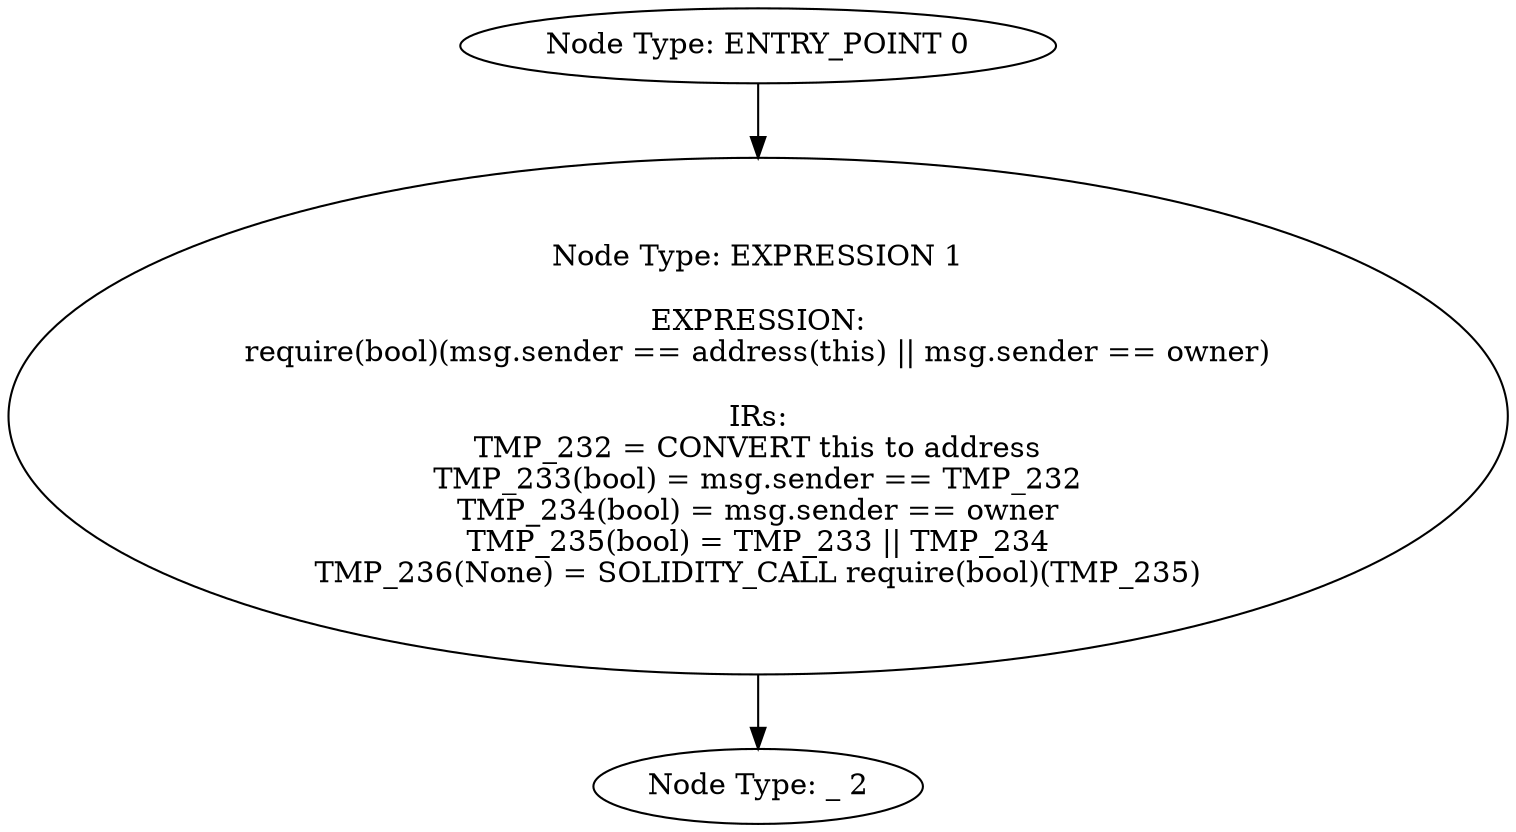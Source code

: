 digraph{
0[label="Node Type: ENTRY_POINT 0
"];
0->1;
1[label="Node Type: EXPRESSION 1

EXPRESSION:
require(bool)(msg.sender == address(this) || msg.sender == owner)

IRs:
TMP_232 = CONVERT this to address
TMP_233(bool) = msg.sender == TMP_232
TMP_234(bool) = msg.sender == owner
TMP_235(bool) = TMP_233 || TMP_234
TMP_236(None) = SOLIDITY_CALL require(bool)(TMP_235)"];
1->2;
2[label="Node Type: _ 2
"];
}
